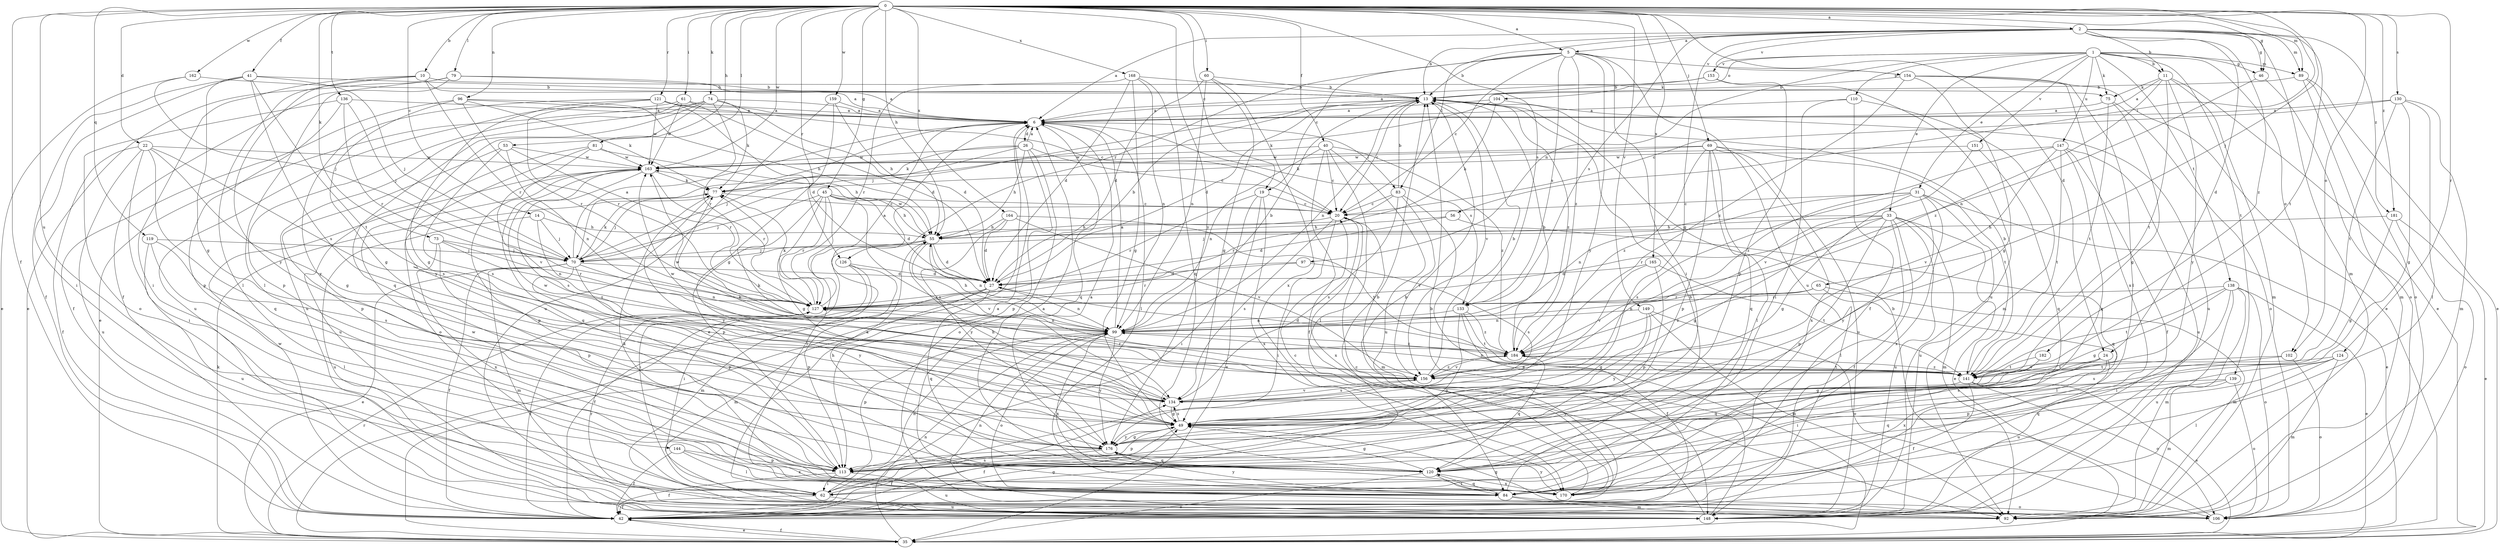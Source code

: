 strict digraph  {
0;
1;
2;
5;
6;
10;
11;
13;
14;
19;
20;
22;
24;
26;
27;
31;
33;
35;
40;
41;
42;
45;
46;
49;
53;
55;
56;
60;
61;
62;
65;
69;
70;
73;
74;
75;
77;
79;
81;
83;
84;
89;
92;
96;
97;
99;
102;
104;
106;
110;
113;
119;
120;
121;
124;
126;
127;
130;
133;
134;
136;
138;
139;
141;
144;
147;
148;
149;
151;
153;
154;
156;
159;
162;
163;
164;
165;
168;
170;
176;
181;
182;
184;
0 -> 2  [label=a];
0 -> 5  [label=a];
0 -> 10  [label=b];
0 -> 14  [label=c];
0 -> 19  [label=c];
0 -> 22  [label=d];
0 -> 24  [label=d];
0 -> 40  [label=f];
0 -> 41  [label=f];
0 -> 42  [label=f];
0 -> 45  [label=g];
0 -> 46  [label=g];
0 -> 53  [label=h];
0 -> 55  [label=h];
0 -> 56  [label=i];
0 -> 60  [label=i];
0 -> 61  [label=i];
0 -> 65  [label=j];
0 -> 69  [label=j];
0 -> 73  [label=k];
0 -> 74  [label=k];
0 -> 79  [label=l];
0 -> 81  [label=l];
0 -> 89  [label=m];
0 -> 96  [label=n];
0 -> 102  [label=o];
0 -> 119  [label=q];
0 -> 121  [label=r];
0 -> 124  [label=r];
0 -> 126  [label=r];
0 -> 130  [label=s];
0 -> 133  [label=s];
0 -> 136  [label=t];
0 -> 144  [label=u];
0 -> 149  [label=v];
0 -> 159  [label=w];
0 -> 162  [label=w];
0 -> 163  [label=w];
0 -> 164  [label=x];
0 -> 165  [label=x];
0 -> 168  [label=x];
0 -> 176  [label=y];
0 -> 181  [label=z];
1 -> 11  [label=b];
1 -> 31  [label=e];
1 -> 33  [label=e];
1 -> 46  [label=g];
1 -> 75  [label=k];
1 -> 89  [label=m];
1 -> 97  [label=n];
1 -> 102  [label=o];
1 -> 104  [label=o];
1 -> 110  [label=p];
1 -> 138  [label=t];
1 -> 139  [label=t];
1 -> 147  [label=u];
1 -> 151  [label=v];
1 -> 153  [label=v];
2 -> 5  [label=a];
2 -> 6  [label=a];
2 -> 11  [label=b];
2 -> 13  [label=b];
2 -> 24  [label=d];
2 -> 46  [label=g];
2 -> 49  [label=g];
2 -> 83  [label=l];
2 -> 89  [label=m];
2 -> 92  [label=m];
2 -> 133  [label=s];
2 -> 141  [label=t];
2 -> 154  [label=v];
2 -> 181  [label=z];
2 -> 182  [label=z];
5 -> 13  [label=b];
5 -> 19  [label=c];
5 -> 20  [label=c];
5 -> 62  [label=i];
5 -> 126  [label=r];
5 -> 133  [label=s];
5 -> 148  [label=u];
5 -> 154  [label=v];
5 -> 176  [label=y];
5 -> 184  [label=z];
6 -> 26  [label=d];
6 -> 35  [label=e];
6 -> 70  [label=j];
6 -> 83  [label=l];
6 -> 84  [label=l];
6 -> 120  [label=q];
6 -> 133  [label=s];
10 -> 6  [label=a];
10 -> 62  [label=i];
10 -> 75  [label=k];
10 -> 84  [label=l];
10 -> 127  [label=r];
10 -> 176  [label=y];
11 -> 6  [label=a];
11 -> 35  [label=e];
11 -> 75  [label=k];
11 -> 92  [label=m];
11 -> 141  [label=t];
11 -> 176  [label=y];
11 -> 184  [label=z];
13 -> 6  [label=a];
13 -> 20  [label=c];
13 -> 27  [label=d];
13 -> 70  [label=j];
13 -> 99  [label=n];
13 -> 156  [label=v];
13 -> 184  [label=z];
14 -> 55  [label=h];
14 -> 70  [label=j];
14 -> 99  [label=n];
14 -> 148  [label=u];
19 -> 20  [label=c];
19 -> 35  [label=e];
19 -> 62  [label=i];
19 -> 127  [label=r];
19 -> 170  [label=x];
20 -> 55  [label=h];
20 -> 62  [label=i];
20 -> 92  [label=m];
20 -> 134  [label=s];
20 -> 170  [label=x];
22 -> 42  [label=f];
22 -> 49  [label=g];
22 -> 62  [label=i];
22 -> 120  [label=q];
22 -> 134  [label=s];
22 -> 148  [label=u];
22 -> 163  [label=w];
24 -> 62  [label=i];
24 -> 120  [label=q];
24 -> 141  [label=t];
24 -> 148  [label=u];
24 -> 170  [label=x];
26 -> 6  [label=a];
26 -> 20  [label=c];
26 -> 55  [label=h];
26 -> 70  [label=j];
26 -> 77  [label=k];
26 -> 106  [label=o];
26 -> 113  [label=p];
26 -> 163  [label=w];
27 -> 13  [label=b];
27 -> 42  [label=f];
27 -> 92  [label=m];
27 -> 99  [label=n];
27 -> 120  [label=q];
27 -> 127  [label=r];
31 -> 20  [label=c];
31 -> 35  [label=e];
31 -> 49  [label=g];
31 -> 99  [label=n];
31 -> 134  [label=s];
31 -> 148  [label=u];
31 -> 170  [label=x];
31 -> 176  [label=y];
33 -> 35  [label=e];
33 -> 42  [label=f];
33 -> 49  [label=g];
33 -> 55  [label=h];
33 -> 70  [label=j];
33 -> 84  [label=l];
33 -> 92  [label=m];
33 -> 113  [label=p];
33 -> 127  [label=r];
33 -> 148  [label=u];
35 -> 6  [label=a];
35 -> 42  [label=f];
35 -> 77  [label=k];
35 -> 99  [label=n];
35 -> 127  [label=r];
40 -> 20  [label=c];
40 -> 42  [label=f];
40 -> 84  [label=l];
40 -> 99  [label=n];
40 -> 148  [label=u];
40 -> 163  [label=w];
40 -> 184  [label=z];
41 -> 13  [label=b];
41 -> 42  [label=f];
41 -> 49  [label=g];
41 -> 62  [label=i];
41 -> 70  [label=j];
41 -> 134  [label=s];
41 -> 141  [label=t];
42 -> 35  [label=e];
42 -> 49  [label=g];
42 -> 134  [label=s];
42 -> 163  [label=w];
45 -> 20  [label=c];
45 -> 27  [label=d];
45 -> 49  [label=g];
45 -> 55  [label=h];
45 -> 70  [label=j];
45 -> 84  [label=l];
45 -> 113  [label=p];
45 -> 127  [label=r];
45 -> 134  [label=s];
46 -> 99  [label=n];
46 -> 106  [label=o];
49 -> 42  [label=f];
49 -> 55  [label=h];
49 -> 113  [label=p];
49 -> 134  [label=s];
49 -> 176  [label=y];
53 -> 99  [label=n];
53 -> 113  [label=p];
53 -> 127  [label=r];
53 -> 134  [label=s];
53 -> 163  [label=w];
55 -> 27  [label=d];
55 -> 62  [label=i];
55 -> 70  [label=j];
55 -> 99  [label=n];
55 -> 156  [label=v];
55 -> 163  [label=w];
56 -> 27  [label=d];
56 -> 55  [label=h];
56 -> 120  [label=q];
60 -> 13  [label=b];
60 -> 27  [label=d];
60 -> 49  [label=g];
60 -> 99  [label=n];
60 -> 170  [label=x];
61 -> 6  [label=a];
61 -> 27  [label=d];
61 -> 113  [label=p];
61 -> 148  [label=u];
61 -> 163  [label=w];
62 -> 6  [label=a];
62 -> 13  [label=b];
62 -> 42  [label=f];
62 -> 99  [label=n];
62 -> 148  [label=u];
65 -> 84  [label=l];
65 -> 92  [label=m];
65 -> 99  [label=n];
65 -> 127  [label=r];
65 -> 184  [label=z];
69 -> 77  [label=k];
69 -> 84  [label=l];
69 -> 113  [label=p];
69 -> 120  [label=q];
69 -> 141  [label=t];
69 -> 148  [label=u];
69 -> 163  [label=w];
69 -> 170  [label=x];
69 -> 184  [label=z];
70 -> 6  [label=a];
70 -> 27  [label=d];
70 -> 35  [label=e];
70 -> 42  [label=f];
70 -> 77  [label=k];
70 -> 92  [label=m];
70 -> 99  [label=n];
70 -> 113  [label=p];
70 -> 176  [label=y];
73 -> 70  [label=j];
73 -> 113  [label=p];
73 -> 127  [label=r];
73 -> 170  [label=x];
73 -> 184  [label=z];
74 -> 6  [label=a];
74 -> 27  [label=d];
74 -> 35  [label=e];
74 -> 77  [label=k];
74 -> 120  [label=q];
74 -> 127  [label=r];
74 -> 148  [label=u];
74 -> 176  [label=y];
75 -> 6  [label=a];
75 -> 49  [label=g];
75 -> 106  [label=o];
75 -> 141  [label=t];
77 -> 20  [label=c];
77 -> 70  [label=j];
77 -> 176  [label=y];
79 -> 6  [label=a];
79 -> 13  [label=b];
79 -> 35  [label=e];
79 -> 42  [label=f];
79 -> 84  [label=l];
81 -> 55  [label=h];
81 -> 106  [label=o];
81 -> 148  [label=u];
81 -> 156  [label=v];
81 -> 163  [label=w];
83 -> 13  [label=b];
83 -> 20  [label=c];
83 -> 35  [label=e];
83 -> 127  [label=r];
83 -> 134  [label=s];
83 -> 156  [label=v];
84 -> 6  [label=a];
84 -> 13  [label=b];
84 -> 92  [label=m];
84 -> 106  [label=o];
84 -> 120  [label=q];
84 -> 176  [label=y];
89 -> 13  [label=b];
89 -> 35  [label=e];
89 -> 92  [label=m];
89 -> 106  [label=o];
92 -> 49  [label=g];
92 -> 127  [label=r];
96 -> 6  [label=a];
96 -> 42  [label=f];
96 -> 49  [label=g];
96 -> 55  [label=h];
96 -> 77  [label=k];
96 -> 127  [label=r];
97 -> 27  [label=d];
97 -> 127  [label=r];
97 -> 134  [label=s];
99 -> 6  [label=a];
99 -> 13  [label=b];
99 -> 55  [label=h];
99 -> 106  [label=o];
99 -> 113  [label=p];
99 -> 170  [label=x];
99 -> 176  [label=y];
99 -> 184  [label=z];
102 -> 106  [label=o];
102 -> 134  [label=s];
102 -> 141  [label=t];
104 -> 6  [label=a];
104 -> 55  [label=h];
104 -> 77  [label=k];
104 -> 148  [label=u];
106 -> 13  [label=b];
110 -> 6  [label=a];
110 -> 42  [label=f];
110 -> 62  [label=i];
110 -> 92  [label=m];
113 -> 42  [label=f];
113 -> 62  [label=i];
113 -> 148  [label=u];
119 -> 70  [label=j];
119 -> 84  [label=l];
119 -> 134  [label=s];
119 -> 148  [label=u];
120 -> 6  [label=a];
120 -> 35  [label=e];
120 -> 49  [label=g];
120 -> 55  [label=h];
120 -> 84  [label=l];
120 -> 170  [label=x];
121 -> 6  [label=a];
121 -> 20  [label=c];
121 -> 27  [label=d];
121 -> 49  [label=g];
121 -> 127  [label=r];
121 -> 163  [label=w];
121 -> 176  [label=y];
124 -> 84  [label=l];
124 -> 92  [label=m];
124 -> 113  [label=p];
124 -> 120  [label=q];
124 -> 156  [label=v];
126 -> 27  [label=d];
126 -> 62  [label=i];
126 -> 92  [label=m];
126 -> 113  [label=p];
127 -> 6  [label=a];
127 -> 42  [label=f];
127 -> 77  [label=k];
127 -> 99  [label=n];
130 -> 6  [label=a];
130 -> 20  [label=c];
130 -> 49  [label=g];
130 -> 84  [label=l];
130 -> 92  [label=m];
130 -> 141  [label=t];
133 -> 42  [label=f];
133 -> 99  [label=n];
133 -> 113  [label=p];
133 -> 141  [label=t];
133 -> 184  [label=z];
134 -> 49  [label=g];
134 -> 77  [label=k];
134 -> 156  [label=v];
134 -> 163  [label=w];
136 -> 6  [label=a];
136 -> 70  [label=j];
136 -> 106  [label=o];
136 -> 113  [label=p];
136 -> 127  [label=r];
138 -> 35  [label=e];
138 -> 49  [label=g];
138 -> 84  [label=l];
138 -> 92  [label=m];
138 -> 106  [label=o];
138 -> 127  [label=r];
138 -> 141  [label=t];
138 -> 148  [label=u];
139 -> 92  [label=m];
139 -> 106  [label=o];
139 -> 120  [label=q];
139 -> 134  [label=s];
141 -> 13  [label=b];
141 -> 35  [label=e];
141 -> 42  [label=f];
141 -> 99  [label=n];
141 -> 106  [label=o];
141 -> 176  [label=y];
141 -> 184  [label=z];
144 -> 42  [label=f];
144 -> 84  [label=l];
144 -> 113  [label=p];
144 -> 170  [label=x];
147 -> 42  [label=f];
147 -> 120  [label=q];
147 -> 141  [label=t];
147 -> 148  [label=u];
147 -> 156  [label=v];
147 -> 163  [label=w];
147 -> 184  [label=z];
148 -> 13  [label=b];
148 -> 20  [label=c];
148 -> 99  [label=n];
149 -> 49  [label=g];
149 -> 92  [label=m];
149 -> 99  [label=n];
149 -> 106  [label=o];
149 -> 176  [label=y];
151 -> 120  [label=q];
151 -> 156  [label=v];
151 -> 163  [label=w];
153 -> 6  [label=a];
153 -> 13  [label=b];
153 -> 113  [label=p];
153 -> 148  [label=u];
154 -> 13  [label=b];
154 -> 35  [label=e];
154 -> 49  [label=g];
154 -> 84  [label=l];
154 -> 170  [label=x];
154 -> 184  [label=z];
156 -> 13  [label=b];
156 -> 77  [label=k];
156 -> 127  [label=r];
156 -> 134  [label=s];
156 -> 163  [label=w];
156 -> 184  [label=z];
159 -> 6  [label=a];
159 -> 49  [label=g];
159 -> 55  [label=h];
159 -> 148  [label=u];
162 -> 13  [label=b];
162 -> 35  [label=e];
162 -> 70  [label=j];
163 -> 77  [label=k];
163 -> 113  [label=p];
163 -> 120  [label=q];
163 -> 127  [label=r];
163 -> 134  [label=s];
164 -> 27  [label=d];
164 -> 55  [label=h];
164 -> 141  [label=t];
164 -> 156  [label=v];
164 -> 176  [label=y];
165 -> 27  [label=d];
165 -> 113  [label=p];
165 -> 141  [label=t];
165 -> 156  [label=v];
168 -> 13  [label=b];
168 -> 27  [label=d];
168 -> 49  [label=g];
168 -> 99  [label=n];
168 -> 120  [label=q];
168 -> 127  [label=r];
170 -> 13  [label=b];
170 -> 20  [label=c];
170 -> 77  [label=k];
170 -> 163  [label=w];
170 -> 176  [label=y];
176 -> 42  [label=f];
176 -> 49  [label=g];
176 -> 113  [label=p];
176 -> 120  [label=q];
181 -> 35  [label=e];
181 -> 49  [label=g];
181 -> 55  [label=h];
181 -> 106  [label=o];
182 -> 49  [label=g];
182 -> 141  [label=t];
184 -> 13  [label=b];
184 -> 27  [label=d];
184 -> 120  [label=q];
184 -> 141  [label=t];
184 -> 156  [label=v];
184 -> 163  [label=w];
}
